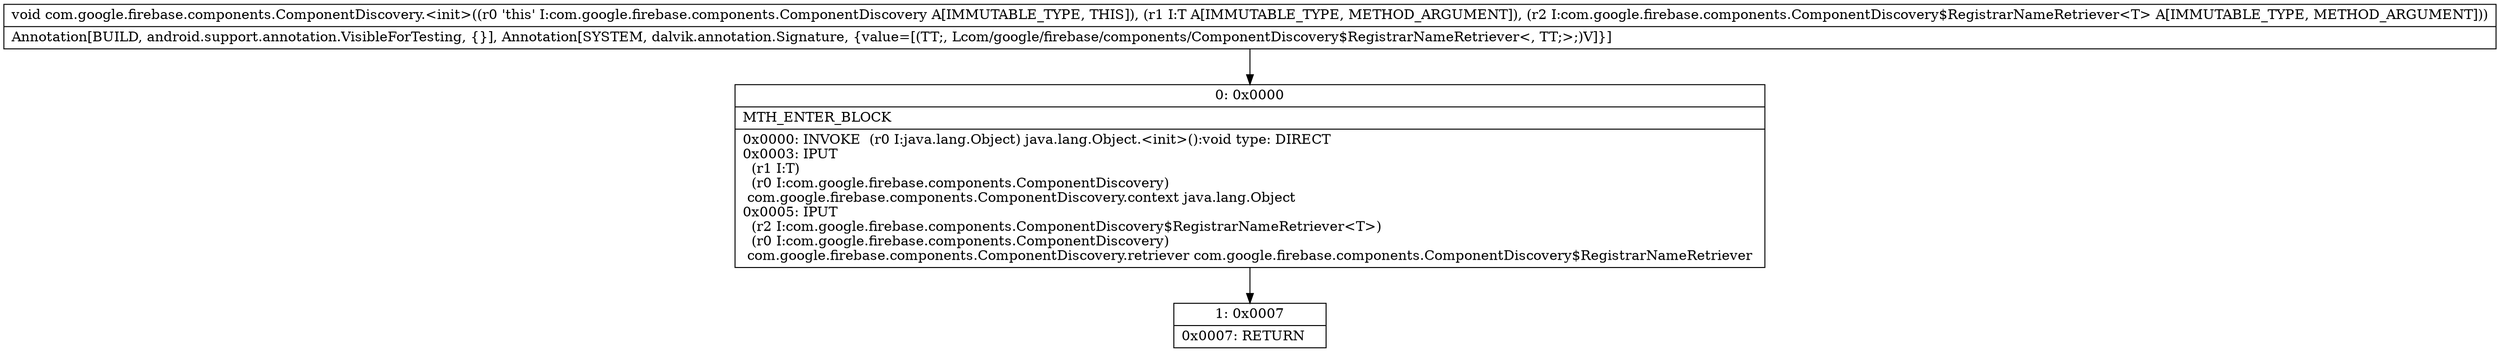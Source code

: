 digraph "CFG forcom.google.firebase.components.ComponentDiscovery.\<init\>(Ljava\/lang\/Object;Lcom\/google\/firebase\/components\/ComponentDiscovery$RegistrarNameRetriever;)V" {
Node_0 [shape=record,label="{0\:\ 0x0000|MTH_ENTER_BLOCK\l|0x0000: INVOKE  (r0 I:java.lang.Object) java.lang.Object.\<init\>():void type: DIRECT \l0x0003: IPUT  \l  (r1 I:T)\l  (r0 I:com.google.firebase.components.ComponentDiscovery)\l com.google.firebase.components.ComponentDiscovery.context java.lang.Object \l0x0005: IPUT  \l  (r2 I:com.google.firebase.components.ComponentDiscovery$RegistrarNameRetriever\<T\>)\l  (r0 I:com.google.firebase.components.ComponentDiscovery)\l com.google.firebase.components.ComponentDiscovery.retriever com.google.firebase.components.ComponentDiscovery$RegistrarNameRetriever \l}"];
Node_1 [shape=record,label="{1\:\ 0x0007|0x0007: RETURN   \l}"];
MethodNode[shape=record,label="{void com.google.firebase.components.ComponentDiscovery.\<init\>((r0 'this' I:com.google.firebase.components.ComponentDiscovery A[IMMUTABLE_TYPE, THIS]), (r1 I:T A[IMMUTABLE_TYPE, METHOD_ARGUMENT]), (r2 I:com.google.firebase.components.ComponentDiscovery$RegistrarNameRetriever\<T\> A[IMMUTABLE_TYPE, METHOD_ARGUMENT]))  | Annotation[BUILD, android.support.annotation.VisibleForTesting, \{\}], Annotation[SYSTEM, dalvik.annotation.Signature, \{value=[(TT;, Lcom\/google\/firebase\/components\/ComponentDiscovery$RegistrarNameRetriever\<, TT;\>;)V]\}]\l}"];
MethodNode -> Node_0;
Node_0 -> Node_1;
}

